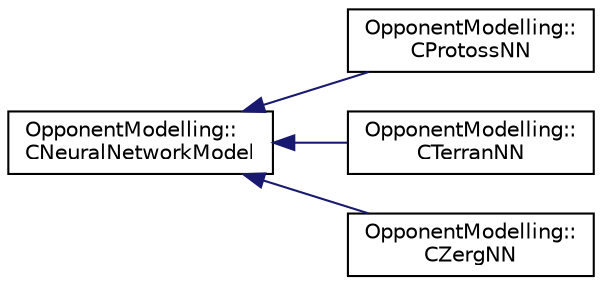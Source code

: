 digraph "Graphical Class Hierarchy"
{
  edge [fontname="Helvetica",fontsize="10",labelfontname="Helvetica",labelfontsize="10"];
  node [fontname="Helvetica",fontsize="10",shape=record];
  rankdir="LR";
  Node0 [label="OpponentModelling::\lCNeuralNetworkModel",height=0.2,width=0.4,color="black", fillcolor="white", style="filled",URL="$classOpponentModelling_1_1CNeuralNetworkModel.html",tooltip="Class representing model of neural network. It has all necessary information stored for the proper ru..."];
  Node0 -> Node1 [dir="back",color="midnightblue",fontsize="10",style="solid",fontname="Helvetica"];
  Node1 [label="OpponentModelling::\lCProtossNN",height=0.2,width=0.4,color="black", fillcolor="white", style="filled",URL="$classOpponentModelling_1_1CProtossNN.html",tooltip="Class represents neural network for Protoss model. "];
  Node0 -> Node2 [dir="back",color="midnightblue",fontsize="10",style="solid",fontname="Helvetica"];
  Node2 [label="OpponentModelling::\lCTerranNN",height=0.2,width=0.4,color="black", fillcolor="white", style="filled",URL="$classOpponentModelling_1_1CTerranNN.html",tooltip="Class represents neural network for Terran model. "];
  Node0 -> Node3 [dir="back",color="midnightblue",fontsize="10",style="solid",fontname="Helvetica"];
  Node3 [label="OpponentModelling::\lCZergNN",height=0.2,width=0.4,color="black", fillcolor="white", style="filled",URL="$classOpponentModelling_1_1CZergNN.html",tooltip="Class represents neural network for Zerg model. "];
}
